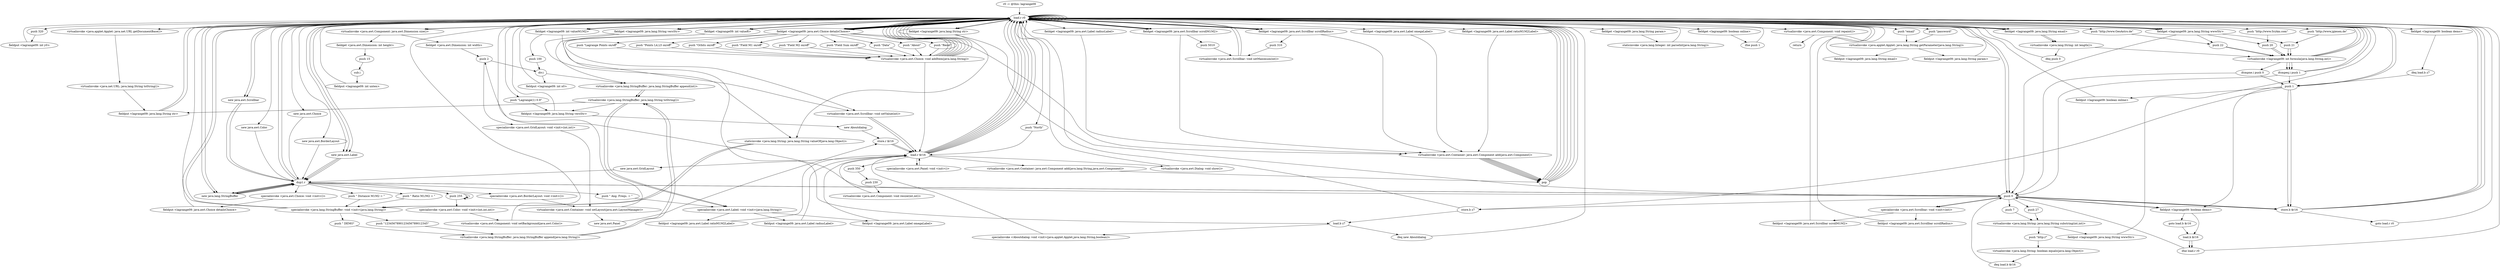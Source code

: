 digraph "" {
    "r0 := @this: lagrange09"
    "load.r r0"
    "r0 := @this: lagrange09"->"load.r r0";
    "push 320"
    "load.r r0"->"push 320";
    "fieldput <lagrange09: int y0>"
    "push 320"->"fieldput <lagrange09: int y0>";
    "fieldput <lagrange09: int y0>"->"load.r r0";
    "load.r r0"->"load.r r0";
    "virtualinvoke <java.awt.Component: java.awt.Dimension size()>"
    "load.r r0"->"virtualinvoke <java.awt.Component: java.awt.Dimension size()>";
    "fieldget <java.awt.Dimension: int width>"
    "virtualinvoke <java.awt.Component: java.awt.Dimension size()>"->"fieldget <java.awt.Dimension: int width>";
    "push 2"
    "fieldget <java.awt.Dimension: int width>"->"push 2";
    "div.i"
    "push 2"->"div.i";
    "fieldput <lagrange09: int x0>"
    "div.i"->"fieldput <lagrange09: int x0>";
    "fieldput <lagrange09: int x0>"->"load.r r0";
    "load.r r0"->"load.r r0";
    "load.r r0"->"virtualinvoke <java.awt.Component: java.awt.Dimension size()>";
    "fieldget <java.awt.Dimension: int height>"
    "virtualinvoke <java.awt.Component: java.awt.Dimension size()>"->"fieldget <java.awt.Dimension: int height>";
    "push 15"
    "fieldget <java.awt.Dimension: int height>"->"push 15";
    "sub.i"
    "push 15"->"sub.i";
    "fieldput <lagrange09: int unten>"
    "sub.i"->"fieldput <lagrange09: int unten>";
    "fieldput <lagrange09: int unten>"->"load.r r0";
    "push \"Lagrange(1) 0.9\""
    "load.r r0"->"push \"Lagrange(1) 0.9\"";
    "fieldput <lagrange09: java.lang.String versStr>"
    "push \"Lagrange(1) 0.9\""->"fieldput <lagrange09: java.lang.String versStr>";
    "fieldput <lagrange09: java.lang.String versStr>"->"load.r r0";
    "new java.awt.Color"
    "load.r r0"->"new java.awt.Color";
    "dup1.r"
    "new java.awt.Color"->"dup1.r";
    "push 255"
    "dup1.r"->"push 255";
    "push 255"->"push 255";
    "push 255"->"push 255";
    "specialinvoke <java.awt.Color: void <init>(int,int,int)>"
    "push 255"->"specialinvoke <java.awt.Color: void <init>(int,int,int)>";
    "virtualinvoke <java.awt.Component: void setBackground(java.awt.Color)>"
    "specialinvoke <java.awt.Color: void <init>(int,int,int)>"->"virtualinvoke <java.awt.Component: void setBackground(java.awt.Color)>";
    "virtualinvoke <java.awt.Component: void setBackground(java.awt.Color)>"->"load.r r0";
    "load.r r0"->"load.r r0";
    "virtualinvoke <java.applet.Applet: java.net.URL getDocumentBase()>"
    "load.r r0"->"virtualinvoke <java.applet.Applet: java.net.URL getDocumentBase()>";
    "virtualinvoke <java.net.URL: java.lang.String toString()>"
    "virtualinvoke <java.applet.Applet: java.net.URL getDocumentBase()>"->"virtualinvoke <java.net.URL: java.lang.String toString()>";
    "fieldput <lagrange09: java.lang.String str>"
    "virtualinvoke <java.net.URL: java.lang.String toString()>"->"fieldput <lagrange09: java.lang.String str>";
    "fieldput <lagrange09: java.lang.String str>"->"load.r r0";
    "new java.lang.StringBuffer"
    "load.r r0"->"new java.lang.StringBuffer";
    "new java.lang.StringBuffer"->"dup1.r";
    "dup1.r"->"load.r r0";
    "fieldget <lagrange09: java.lang.String str>"
    "load.r r0"->"fieldget <lagrange09: java.lang.String str>";
    "staticinvoke <java.lang.String: java.lang.String valueOf(java.lang.Object)>"
    "fieldget <lagrange09: java.lang.String str>"->"staticinvoke <java.lang.String: java.lang.String valueOf(java.lang.Object)>";
    "specialinvoke <java.lang.StringBuffer: void <init>(java.lang.String)>"
    "staticinvoke <java.lang.String: java.lang.String valueOf(java.lang.Object)>"->"specialinvoke <java.lang.StringBuffer: void <init>(java.lang.String)>";
    "push \"1234567890123456789012345\""
    "specialinvoke <java.lang.StringBuffer: void <init>(java.lang.String)>"->"push \"1234567890123456789012345\"";
    "virtualinvoke <java.lang.StringBuffer: java.lang.StringBuffer append(java.lang.String)>"
    "push \"1234567890123456789012345\""->"virtualinvoke <java.lang.StringBuffer: java.lang.StringBuffer append(java.lang.String)>";
    "virtualinvoke <java.lang.StringBuffer: java.lang.String toString()>"
    "virtualinvoke <java.lang.StringBuffer: java.lang.StringBuffer append(java.lang.String)>"->"virtualinvoke <java.lang.StringBuffer: java.lang.String toString()>";
    "virtualinvoke <java.lang.StringBuffer: java.lang.String toString()>"->"fieldput <lagrange09: java.lang.String str>";
    "fieldput <lagrange09: java.lang.String str>"->"load.r r0";
    "load.r r0"->"load.r r0";
    "load.r r0"->"fieldget <lagrange09: java.lang.String str>";
    "push 0"
    "fieldget <lagrange09: java.lang.String str>"->"push 0";
    "push 27"
    "push 0"->"push 27";
    "virtualinvoke <java.lang.String: java.lang.String substring(int,int)>"
    "push 27"->"virtualinvoke <java.lang.String: java.lang.String substring(int,int)>";
    "fieldput <lagrange09: java.lang.String wwwStr>"
    "virtualinvoke <java.lang.String: java.lang.String substring(int,int)>"->"fieldput <lagrange09: java.lang.String wwwStr>";
    "fieldput <lagrange09: java.lang.String wwwStr>"->"load.r r0";
    "new java.awt.BorderLayout"
    "load.r r0"->"new java.awt.BorderLayout";
    "new java.awt.BorderLayout"->"dup1.r";
    "specialinvoke <java.awt.BorderLayout: void <init>()>"
    "dup1.r"->"specialinvoke <java.awt.BorderLayout: void <init>()>";
    "virtualinvoke <java.awt.Container: void setLayout(java.awt.LayoutManager)>"
    "specialinvoke <java.awt.BorderLayout: void <init>()>"->"virtualinvoke <java.awt.Container: void setLayout(java.awt.LayoutManager)>";
    "new java.awt.Panel"
    "virtualinvoke <java.awt.Container: void setLayout(java.awt.LayoutManager)>"->"new java.awt.Panel";
    "store.r $r16"
    "new java.awt.Panel"->"store.r $r16";
    "load.r $r16"
    "store.r $r16"->"load.r $r16";
    "specialinvoke <java.awt.Panel: void <init>()>"
    "load.r $r16"->"specialinvoke <java.awt.Panel: void <init>()>";
    "specialinvoke <java.awt.Panel: void <init>()>"->"load.r $r16";
    "new java.awt.GridLayout"
    "load.r $r16"->"new java.awt.GridLayout";
    "new java.awt.GridLayout"->"dup1.r";
    "dup1.r"->"push 0";
    "push 0"->"push 2";
    "specialinvoke <java.awt.GridLayout: void <init>(int,int)>"
    "push 2"->"specialinvoke <java.awt.GridLayout: void <init>(int,int)>";
    "specialinvoke <java.awt.GridLayout: void <init>(int,int)>"->"virtualinvoke <java.awt.Container: void setLayout(java.awt.LayoutManager)>";
    "virtualinvoke <java.awt.Container: void setLayout(java.awt.LayoutManager)>"->"load.r r0";
    "new java.awt.Label"
    "load.r r0"->"new java.awt.Label";
    "new java.awt.Label"->"dup1.r";
    "dup1.r"->"new java.lang.StringBuffer";
    "new java.lang.StringBuffer"->"dup1.r";
    "push \" Ratio M1/M2 = \""
    "dup1.r"->"push \" Ratio M1/M2 = \"";
    "push \" Ratio M1/M2 = \""->"specialinvoke <java.lang.StringBuffer: void <init>(java.lang.String)>";
    "specialinvoke <java.lang.StringBuffer: void <init>(java.lang.String)>"->"load.r r0";
    "fieldget <lagrange09: int valueM1M2>"
    "load.r r0"->"fieldget <lagrange09: int valueM1M2>";
    "push 100"
    "fieldget <lagrange09: int valueM1M2>"->"push 100";
    "push 100"->"div.i";
    "virtualinvoke <java.lang.StringBuffer: java.lang.StringBuffer append(int)>"
    "div.i"->"virtualinvoke <java.lang.StringBuffer: java.lang.StringBuffer append(int)>";
    "virtualinvoke <java.lang.StringBuffer: java.lang.StringBuffer append(int)>"->"virtualinvoke <java.lang.StringBuffer: java.lang.String toString()>";
    "specialinvoke <java.awt.Label: void <init>(java.lang.String)>"
    "virtualinvoke <java.lang.StringBuffer: java.lang.String toString()>"->"specialinvoke <java.awt.Label: void <init>(java.lang.String)>";
    "fieldput <lagrange09: java.awt.Label ratioM1M2Label>"
    "specialinvoke <java.awt.Label: void <init>(java.lang.String)>"->"fieldput <lagrange09: java.awt.Label ratioM1M2Label>";
    "fieldput <lagrange09: java.awt.Label ratioM1M2Label>"->"load.r $r16";
    "load.r $r16"->"load.r r0";
    "fieldget <lagrange09: java.awt.Label ratioM1M2Label>"
    "load.r r0"->"fieldget <lagrange09: java.awt.Label ratioM1M2Label>";
    "virtualinvoke <java.awt.Container: java.awt.Component add(java.awt.Component)>"
    "fieldget <lagrange09: java.awt.Label ratioM1M2Label>"->"virtualinvoke <java.awt.Container: java.awt.Component add(java.awt.Component)>";
    "pop"
    "virtualinvoke <java.awt.Container: java.awt.Component add(java.awt.Component)>"->"pop";
    "pop"->"load.r r0";
    "new java.awt.Scrollbar"
    "load.r r0"->"new java.awt.Scrollbar";
    "new java.awt.Scrollbar"->"dup1.r";
    "dup1.r"->"push 0";
    "specialinvoke <java.awt.Scrollbar: void <init>(int)>"
    "push 0"->"specialinvoke <java.awt.Scrollbar: void <init>(int)>";
    "fieldput <lagrange09: java.awt.Scrollbar scrollM1M2>"
    "specialinvoke <java.awt.Scrollbar: void <init>(int)>"->"fieldput <lagrange09: java.awt.Scrollbar scrollM1M2>";
    "fieldput <lagrange09: java.awt.Scrollbar scrollM1M2>"->"load.r r0";
    "fieldget <lagrange09: java.awt.Scrollbar scrollM1M2>"
    "load.r r0"->"fieldget <lagrange09: java.awt.Scrollbar scrollM1M2>";
    "push 5010"
    "fieldget <lagrange09: java.awt.Scrollbar scrollM1M2>"->"push 5010";
    "virtualinvoke <java.awt.Scrollbar: void setMaximum(int)>"
    "push 5010"->"virtualinvoke <java.awt.Scrollbar: void setMaximum(int)>";
    "virtualinvoke <java.awt.Scrollbar: void setMaximum(int)>"->"load.r r0";
    "load.r r0"->"fieldget <lagrange09: java.awt.Scrollbar scrollM1M2>";
    "fieldget <lagrange09: java.awt.Scrollbar scrollM1M2>"->"load.r r0";
    "load.r r0"->"fieldget <lagrange09: int valueM1M2>";
    "virtualinvoke <java.awt.Scrollbar: void setValue(int)>"
    "fieldget <lagrange09: int valueM1M2>"->"virtualinvoke <java.awt.Scrollbar: void setValue(int)>";
    "virtualinvoke <java.awt.Scrollbar: void setValue(int)>"->"load.r $r16";
    "load.r $r16"->"load.r r0";
    "load.r r0"->"fieldget <lagrange09: java.awt.Scrollbar scrollM1M2>";
    "fieldget <lagrange09: java.awt.Scrollbar scrollM1M2>"->"virtualinvoke <java.awt.Container: java.awt.Component add(java.awt.Component)>";
    "virtualinvoke <java.awt.Container: java.awt.Component add(java.awt.Component)>"->"pop";
    "pop"->"load.r r0";
    "load.r r0"->"new java.awt.Label";
    "new java.awt.Label"->"dup1.r";
    "dup1.r"->"new java.lang.StringBuffer";
    "new java.lang.StringBuffer"->"dup1.r";
    "push \" Distance M1M2 = \""
    "dup1.r"->"push \" Distance M1M2 = \"";
    "push \" Distance M1M2 = \""->"specialinvoke <java.lang.StringBuffer: void <init>(java.lang.String)>";
    "specialinvoke <java.lang.StringBuffer: void <init>(java.lang.String)>"->"load.r r0";
    "fieldget <lagrange09: int valueR>"
    "load.r r0"->"fieldget <lagrange09: int valueR>";
    "fieldget <lagrange09: int valueR>"->"virtualinvoke <java.lang.StringBuffer: java.lang.StringBuffer append(int)>";
    "virtualinvoke <java.lang.StringBuffer: java.lang.StringBuffer append(int)>"->"virtualinvoke <java.lang.StringBuffer: java.lang.String toString()>";
    "virtualinvoke <java.lang.StringBuffer: java.lang.String toString()>"->"specialinvoke <java.awt.Label: void <init>(java.lang.String)>";
    "fieldput <lagrange09: java.awt.Label radiusLabel>"
    "specialinvoke <java.awt.Label: void <init>(java.lang.String)>"->"fieldput <lagrange09: java.awt.Label radiusLabel>";
    "fieldput <lagrange09: java.awt.Label radiusLabel>"->"load.r $r16";
    "load.r $r16"->"load.r r0";
    "fieldget <lagrange09: java.awt.Label radiusLabel>"
    "load.r r0"->"fieldget <lagrange09: java.awt.Label radiusLabel>";
    "fieldget <lagrange09: java.awt.Label radiusLabel>"->"virtualinvoke <java.awt.Container: java.awt.Component add(java.awt.Component)>";
    "virtualinvoke <java.awt.Container: java.awt.Component add(java.awt.Component)>"->"pop";
    "pop"->"load.r r0";
    "load.r r0"->"new java.awt.Scrollbar";
    "new java.awt.Scrollbar"->"dup1.r";
    "dup1.r"->"push 0";
    "push 0"->"specialinvoke <java.awt.Scrollbar: void <init>(int)>";
    "fieldput <lagrange09: java.awt.Scrollbar scrollRadius>"
    "specialinvoke <java.awt.Scrollbar: void <init>(int)>"->"fieldput <lagrange09: java.awt.Scrollbar scrollRadius>";
    "fieldput <lagrange09: java.awt.Scrollbar scrollRadius>"->"load.r r0";
    "fieldget <lagrange09: java.awt.Scrollbar scrollRadius>"
    "load.r r0"->"fieldget <lagrange09: java.awt.Scrollbar scrollRadius>";
    "push 310"
    "fieldget <lagrange09: java.awt.Scrollbar scrollRadius>"->"push 310";
    "push 310"->"virtualinvoke <java.awt.Scrollbar: void setMaximum(int)>";
    "virtualinvoke <java.awt.Scrollbar: void setMaximum(int)>"->"load.r r0";
    "load.r r0"->"fieldget <lagrange09: java.awt.Scrollbar scrollRadius>";
    "fieldget <lagrange09: java.awt.Scrollbar scrollRadius>"->"load.r r0";
    "load.r r0"->"fieldget <lagrange09: int valueR>";
    "fieldget <lagrange09: int valueR>"->"virtualinvoke <java.awt.Scrollbar: void setValue(int)>";
    "virtualinvoke <java.awt.Scrollbar: void setValue(int)>"->"load.r $r16";
    "load.r $r16"->"load.r r0";
    "load.r r0"->"fieldget <lagrange09: java.awt.Scrollbar scrollRadius>";
    "fieldget <lagrange09: java.awt.Scrollbar scrollRadius>"->"virtualinvoke <java.awt.Container: java.awt.Component add(java.awt.Component)>";
    "virtualinvoke <java.awt.Container: java.awt.Component add(java.awt.Component)>"->"pop";
    "pop"->"load.r r0";
    "load.r r0"->"new java.awt.Label";
    "new java.awt.Label"->"dup1.r";
    "push \" Ang. Frequ. = \""
    "dup1.r"->"push \" Ang. Frequ. = \"";
    "push \" Ang. Frequ. = \""->"specialinvoke <java.awt.Label: void <init>(java.lang.String)>";
    "fieldput <lagrange09: java.awt.Label omegaLabel>"
    "specialinvoke <java.awt.Label: void <init>(java.lang.String)>"->"fieldput <lagrange09: java.awt.Label omegaLabel>";
    "fieldput <lagrange09: java.awt.Label omegaLabel>"->"load.r $r16";
    "load.r $r16"->"load.r r0";
    "fieldget <lagrange09: java.awt.Label omegaLabel>"
    "load.r r0"->"fieldget <lagrange09: java.awt.Label omegaLabel>";
    "fieldget <lagrange09: java.awt.Label omegaLabel>"->"virtualinvoke <java.awt.Container: java.awt.Component add(java.awt.Component)>";
    "virtualinvoke <java.awt.Container: java.awt.Component add(java.awt.Component)>"->"pop";
    "pop"->"load.r r0";
    "new java.awt.Choice"
    "load.r r0"->"new java.awt.Choice";
    "new java.awt.Choice"->"dup1.r";
    "specialinvoke <java.awt.Choice: void <init>()>"
    "dup1.r"->"specialinvoke <java.awt.Choice: void <init>()>";
    "fieldput <lagrange09: java.awt.Choice detailsChoice>"
    "specialinvoke <java.awt.Choice: void <init>()>"->"fieldput <lagrange09: java.awt.Choice detailsChoice>";
    "fieldput <lagrange09: java.awt.Choice detailsChoice>"->"load.r r0";
    "fieldget <lagrange09: java.awt.Choice detailsChoice>"
    "load.r r0"->"fieldget <lagrange09: java.awt.Choice detailsChoice>";
    "push \"Reset\""
    "fieldget <lagrange09: java.awt.Choice detailsChoice>"->"push \"Reset\"";
    "virtualinvoke <java.awt.Choice: void addItem(java.lang.String)>"
    "push \"Reset\""->"virtualinvoke <java.awt.Choice: void addItem(java.lang.String)>";
    "virtualinvoke <java.awt.Choice: void addItem(java.lang.String)>"->"load.r r0";
    "load.r r0"->"fieldget <lagrange09: java.awt.Choice detailsChoice>";
    "push \"Lagrange Points on/off\""
    "fieldget <lagrange09: java.awt.Choice detailsChoice>"->"push \"Lagrange Points on/off\"";
    "push \"Lagrange Points on/off\""->"virtualinvoke <java.awt.Choice: void addItem(java.lang.String)>";
    "virtualinvoke <java.awt.Choice: void addItem(java.lang.String)>"->"load.r r0";
    "load.r r0"->"fieldget <lagrange09: java.awt.Choice detailsChoice>";
    "push \"Points L4,L5 on/off\""
    "fieldget <lagrange09: java.awt.Choice detailsChoice>"->"push \"Points L4,L5 on/off\"";
    "push \"Points L4,L5 on/off\""->"virtualinvoke <java.awt.Choice: void addItem(java.lang.String)>";
    "virtualinvoke <java.awt.Choice: void addItem(java.lang.String)>"->"load.r r0";
    "load.r r0"->"fieldget <lagrange09: java.awt.Choice detailsChoice>";
    "push \"Orbits on/off\""
    "fieldget <lagrange09: java.awt.Choice detailsChoice>"->"push \"Orbits on/off\"";
    "push \"Orbits on/off\""->"virtualinvoke <java.awt.Choice: void addItem(java.lang.String)>";
    "virtualinvoke <java.awt.Choice: void addItem(java.lang.String)>"->"load.r r0";
    "load.r r0"->"fieldget <lagrange09: java.awt.Choice detailsChoice>";
    "push \"Field M1 on/off\""
    "fieldget <lagrange09: java.awt.Choice detailsChoice>"->"push \"Field M1 on/off\"";
    "push \"Field M1 on/off\""->"virtualinvoke <java.awt.Choice: void addItem(java.lang.String)>";
    "virtualinvoke <java.awt.Choice: void addItem(java.lang.String)>"->"load.r r0";
    "load.r r0"->"fieldget <lagrange09: java.awt.Choice detailsChoice>";
    "push \"Field M2 on/off\""
    "fieldget <lagrange09: java.awt.Choice detailsChoice>"->"push \"Field M2 on/off\"";
    "push \"Field M2 on/off\""->"virtualinvoke <java.awt.Choice: void addItem(java.lang.String)>";
    "virtualinvoke <java.awt.Choice: void addItem(java.lang.String)>"->"load.r r0";
    "load.r r0"->"fieldget <lagrange09: java.awt.Choice detailsChoice>";
    "push \"Field Sum on/off\""
    "fieldget <lagrange09: java.awt.Choice detailsChoice>"->"push \"Field Sum on/off\"";
    "push \"Field Sum on/off\""->"virtualinvoke <java.awt.Choice: void addItem(java.lang.String)>";
    "virtualinvoke <java.awt.Choice: void addItem(java.lang.String)>"->"load.r r0";
    "load.r r0"->"fieldget <lagrange09: java.awt.Choice detailsChoice>";
    "push \"Data\""
    "fieldget <lagrange09: java.awt.Choice detailsChoice>"->"push \"Data\"";
    "push \"Data\""->"virtualinvoke <java.awt.Choice: void addItem(java.lang.String)>";
    "virtualinvoke <java.awt.Choice: void addItem(java.lang.String)>"->"load.r r0";
    "load.r r0"->"fieldget <lagrange09: java.awt.Choice detailsChoice>";
    "push \"About\""
    "fieldget <lagrange09: java.awt.Choice detailsChoice>"->"push \"About\"";
    "push \"About\""->"virtualinvoke <java.awt.Choice: void addItem(java.lang.String)>";
    "virtualinvoke <java.awt.Choice: void addItem(java.lang.String)>"->"load.r $r16";
    "load.r $r16"->"load.r r0";
    "load.r r0"->"fieldget <lagrange09: java.awt.Choice detailsChoice>";
    "fieldget <lagrange09: java.awt.Choice detailsChoice>"->"virtualinvoke <java.awt.Container: java.awt.Component add(java.awt.Component)>";
    "virtualinvoke <java.awt.Container: java.awt.Component add(java.awt.Component)>"->"pop";
    "pop"->"load.r r0";
    "push \"North\""
    "load.r r0"->"push \"North\"";
    "push \"North\""->"load.r $r16";
    "virtualinvoke <java.awt.Container: java.awt.Component add(java.lang.String,java.awt.Component)>"
    "load.r $r16"->"virtualinvoke <java.awt.Container: java.awt.Component add(java.lang.String,java.awt.Component)>";
    "virtualinvoke <java.awt.Container: java.awt.Component add(java.lang.String,java.awt.Component)>"->"pop";
    "pop"->"load.r r0";
    "load.r r0"->"load.r r0";
    "push \"email\""
    "load.r r0"->"push \"email\"";
    "virtualinvoke <java.applet.Applet: java.lang.String getParameter(java.lang.String)>"
    "push \"email\""->"virtualinvoke <java.applet.Applet: java.lang.String getParameter(java.lang.String)>";
    "fieldput <lagrange09: java.lang.String email>"
    "virtualinvoke <java.applet.Applet: java.lang.String getParameter(java.lang.String)>"->"fieldput <lagrange09: java.lang.String email>";
    "fieldput <lagrange09: java.lang.String email>"->"load.r r0";
    "load.r r0"->"load.r r0";
    "push \"password\""
    "load.r r0"->"push \"password\"";
    "push \"password\""->"virtualinvoke <java.applet.Applet: java.lang.String getParameter(java.lang.String)>";
    "fieldput <lagrange09: java.lang.String param>"
    "virtualinvoke <java.applet.Applet: java.lang.String getParameter(java.lang.String)>"->"fieldput <lagrange09: java.lang.String param>";
    "fieldput <lagrange09: java.lang.String param>"->"load.r r0";
    "load.r r0"->"load.r r0";
    "fieldget <lagrange09: java.lang.String wwwStr>"
    "load.r r0"->"fieldget <lagrange09: java.lang.String wwwStr>";
    "push 21"
    "fieldget <lagrange09: java.lang.String wwwStr>"->"push 21";
    "virtualinvoke <lagrange09: int formula(java.lang.String,int)>"
    "push 21"->"virtualinvoke <lagrange09: int formula(java.lang.String,int)>";
    "virtualinvoke <lagrange09: int formula(java.lang.String,int)>"->"load.r r0";
    "push \"http://www.jgiesen.de\""
    "load.r r0"->"push \"http://www.jgiesen.de\"";
    "push \"http://www.jgiesen.de\""->"push 21";
    "push 21"->"virtualinvoke <lagrange09: int formula(java.lang.String,int)>";
    "ifcmpeq.i push 1"
    "virtualinvoke <lagrange09: int formula(java.lang.String,int)>"->"ifcmpeq.i push 1";
    "ifcmpeq.i push 1"->"load.r r0";
    "load.r r0"->"load.r r0";
    "load.r r0"->"fieldget <lagrange09: java.lang.String wwwStr>";
    "push 22"
    "fieldget <lagrange09: java.lang.String wwwStr>"->"push 22";
    "push 22"->"virtualinvoke <lagrange09: int formula(java.lang.String,int)>";
    "virtualinvoke <lagrange09: int formula(java.lang.String,int)>"->"load.r r0";
    "push \"http://www.GeoAstro.de\""
    "load.r r0"->"push \"http://www.GeoAstro.de\"";
    "push \"http://www.GeoAstro.de\""->"push 22";
    "push 22"->"virtualinvoke <lagrange09: int formula(java.lang.String,int)>";
    "virtualinvoke <lagrange09: int formula(java.lang.String,int)>"->"ifcmpeq.i push 1";
    "ifcmpeq.i push 1"->"load.r r0";
    "load.r r0"->"load.r r0";
    "load.r r0"->"fieldget <lagrange09: java.lang.String wwwStr>";
    "push 20"
    "fieldget <lagrange09: java.lang.String wwwStr>"->"push 20";
    "push 20"->"virtualinvoke <lagrange09: int formula(java.lang.String,int)>";
    "virtualinvoke <lagrange09: int formula(java.lang.String,int)>"->"load.r r0";
    "push \"http://www.SciAm.com\""
    "load.r r0"->"push \"http://www.SciAm.com\"";
    "push \"http://www.SciAm.com\""->"push 20";
    "push 20"->"virtualinvoke <lagrange09: int formula(java.lang.String,int)>";
    "ifcmpne.i push 0"
    "virtualinvoke <lagrange09: int formula(java.lang.String,int)>"->"ifcmpne.i push 0";
    "push 1"
    "ifcmpne.i push 0"->"push 1";
    "store.b $r16"
    "push 1"->"store.b $r16";
    "store.b $r16"->"load.r r0";
    "load.r r0"->"push 1";
    "fieldput <lagrange09: boolean online>"
    "push 1"->"fieldput <lagrange09: boolean online>";
    "fieldput <lagrange09: boolean online>"->"load.r r0";
    "load.r r0"->"push 0";
    "fieldput <lagrange09: boolean demo>"
    "push 0"->"fieldput <lagrange09: boolean demo>";
    "goto load.b $r16"
    "fieldput <lagrange09: boolean demo>"->"goto load.b $r16";
    "load.b $r16"
    "goto load.b $r16"->"load.b $r16";
    "ifne load.r r0"
    "load.b $r16"->"ifne load.r r0";
    "ifne load.r r0"->"load.r r0";
    "fieldget <lagrange09: java.lang.String email>"
    "load.r r0"->"fieldget <lagrange09: java.lang.String email>";
    "virtualinvoke <java.lang.String: int length()>"
    "fieldget <lagrange09: java.lang.String email>"->"virtualinvoke <java.lang.String: int length()>";
    "ifeq push 0"
    "virtualinvoke <java.lang.String: int length()>"->"ifeq push 0";
    "ifeq push 0"->"load.r r0";
    "fieldget <lagrange09: java.lang.String param>"
    "load.r r0"->"fieldget <lagrange09: java.lang.String param>";
    "staticinvoke <java.lang.Integer: int parseInt(java.lang.String)>"
    "fieldget <lagrange09: java.lang.String param>"->"staticinvoke <java.lang.Integer: int parseInt(java.lang.String)>";
    "staticinvoke <java.lang.Integer: int parseInt(java.lang.String)>"->"load.r r0";
    "load.r r0"->"load.r r0";
    "load.r r0"->"fieldget <lagrange09: java.lang.String email>";
    "fieldget <lagrange09: java.lang.String email>"->"load.r r0";
    "load.r r0"->"fieldget <lagrange09: java.lang.String email>";
    "fieldget <lagrange09: java.lang.String email>"->"virtualinvoke <java.lang.String: int length()>";
    "virtualinvoke <java.lang.String: int length()>"->"virtualinvoke <lagrange09: int formula(java.lang.String,int)>";
    "virtualinvoke <lagrange09: int formula(java.lang.String,int)>"->"ifcmpeq.i push 1";
    "ifcmpeq.i push 1"->"push 0";
    "push 0"->"store.b $r16";
    "goto load.r r0"
    "store.b $r16"->"goto load.r r0";
    "goto load.r r0"->"load.r r0";
    "load.r r0"->"fieldget <lagrange09: java.lang.String wwwStr>";
    "fieldget <lagrange09: java.lang.String wwwStr>"->"push 0";
    "push 7"
    "push 0"->"push 7";
    "push 7"->"virtualinvoke <java.lang.String: java.lang.String substring(int,int)>";
    "push \"http://\""
    "virtualinvoke <java.lang.String: java.lang.String substring(int,int)>"->"push \"http://\"";
    "virtualinvoke <java.lang.String: boolean equals(java.lang.Object)>"
    "push \"http://\""->"virtualinvoke <java.lang.String: boolean equals(java.lang.Object)>";
    "ifeq load.b $r16"
    "virtualinvoke <java.lang.String: boolean equals(java.lang.Object)>"->"ifeq load.b $r16";
    "ifeq load.b $r16"->"push 0";
    "push 0"->"store.b $r16";
    "store.b $r16"->"load.r r0";
    "load.r r0"->"push 1";
    "push 1"->"fieldput <lagrange09: boolean demo>";
    "fieldput <lagrange09: boolean demo>"->"load.b $r16";
    "load.b $r16"->"ifne load.r r0";
    "ifne load.r r0"->"push 0";
    "store.b z7"
    "push 0"->"store.b z7";
    "store.b z7"->"load.r r0";
    "fieldget <lagrange09: boolean online>"
    "load.r r0"->"fieldget <lagrange09: boolean online>";
    "ifne push 1"
    "fieldget <lagrange09: boolean online>"->"ifne push 1";
    "ifne push 1"->"load.r r0";
    "fieldget <lagrange09: boolean demo>"
    "load.r r0"->"fieldget <lagrange09: boolean demo>";
    "ifeq load.b z7"
    "fieldget <lagrange09: boolean demo>"->"ifeq load.b z7";
    "ifeq load.b z7"->"push 1";
    "push 1"->"store.b z7";
    "load.b z7"
    "store.b z7"->"load.b z7";
    "ifeq new Aboutdialog"
    "load.b z7"->"ifeq new Aboutdialog";
    "ifeq new Aboutdialog"->"load.r r0";
    "load.r r0"->"new java.lang.StringBuffer";
    "new java.lang.StringBuffer"->"dup1.r";
    "dup1.r"->"load.r r0";
    "fieldget <lagrange09: java.lang.String versStr>"
    "load.r r0"->"fieldget <lagrange09: java.lang.String versStr>";
    "fieldget <lagrange09: java.lang.String versStr>"->"staticinvoke <java.lang.String: java.lang.String valueOf(java.lang.Object)>";
    "staticinvoke <java.lang.String: java.lang.String valueOf(java.lang.Object)>"->"specialinvoke <java.lang.StringBuffer: void <init>(java.lang.String)>";
    "push \" DEMO\""
    "specialinvoke <java.lang.StringBuffer: void <init>(java.lang.String)>"->"push \" DEMO\"";
    "push \" DEMO\""->"virtualinvoke <java.lang.StringBuffer: java.lang.StringBuffer append(java.lang.String)>";
    "virtualinvoke <java.lang.StringBuffer: java.lang.StringBuffer append(java.lang.String)>"->"virtualinvoke <java.lang.StringBuffer: java.lang.String toString()>";
    "virtualinvoke <java.lang.StringBuffer: java.lang.String toString()>"->"fieldput <lagrange09: java.lang.String versStr>";
    "new Aboutdialog"
    "fieldput <lagrange09: java.lang.String versStr>"->"new Aboutdialog";
    "new Aboutdialog"->"store.r $r16";
    "store.r $r16"->"load.r $r16";
    "load.r $r16"->"load.r r0";
    "load.r r0"->"load.r r0";
    "load.r r0"->"fieldget <lagrange09: java.lang.String versStr>";
    "fieldget <lagrange09: java.lang.String versStr>"->"load.b z7";
    "specialinvoke <Aboutdialog: void <init>(java.applet.Applet,java.lang.String,boolean)>"
    "load.b z7"->"specialinvoke <Aboutdialog: void <init>(java.applet.Applet,java.lang.String,boolean)>";
    "specialinvoke <Aboutdialog: void <init>(java.applet.Applet,java.lang.String,boolean)>"->"load.r $r16";
    "push 350"
    "load.r $r16"->"push 350";
    "push 230"
    "push 350"->"push 230";
    "virtualinvoke <java.awt.Component: void resize(int,int)>"
    "push 230"->"virtualinvoke <java.awt.Component: void resize(int,int)>";
    "virtualinvoke <java.awt.Component: void resize(int,int)>"->"load.r $r16";
    "virtualinvoke <java.awt.Dialog: void show()>"
    "load.r $r16"->"virtualinvoke <java.awt.Dialog: void show()>";
    "virtualinvoke <java.awt.Dialog: void show()>"->"load.r r0";
    "virtualinvoke <java.awt.Component: void repaint()>"
    "load.r r0"->"virtualinvoke <java.awt.Component: void repaint()>";
    "return"
    "virtualinvoke <java.awt.Component: void repaint()>"->"return";
    "ifcmpeq.i push 1"->"push 1";
    "push 1"->"store.b $r16";
    "store.b $r16"->"load.r r0";
    "load.r r0"->"push 0";
    "push 0"->"fieldput <lagrange09: boolean demo>";
    "ifcmpne.i push 0"->"push 0";
    "push 0"->"store.b $r16";
}
